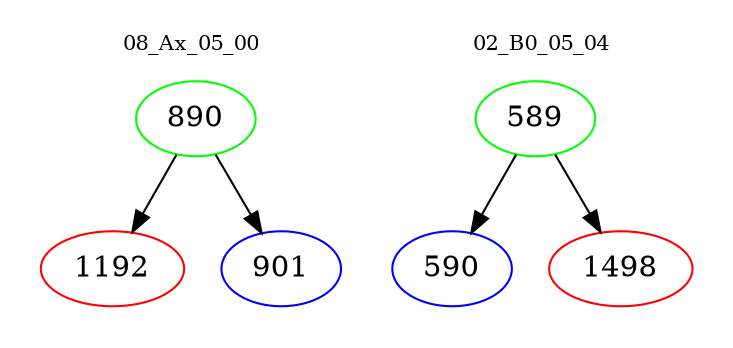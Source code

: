 digraph{
subgraph cluster_0 {
color = white
label = "08_Ax_05_00";
fontsize=10;
T0_890 [label="890", color="green"]
T0_890 -> T0_1192 [color="black"]
T0_1192 [label="1192", color="red"]
T0_890 -> T0_901 [color="black"]
T0_901 [label="901", color="blue"]
}
subgraph cluster_1 {
color = white
label = "02_B0_05_04";
fontsize=10;
T1_589 [label="589", color="green"]
T1_589 -> T1_590 [color="black"]
T1_590 [label="590", color="blue"]
T1_589 -> T1_1498 [color="black"]
T1_1498 [label="1498", color="red"]
}
}
